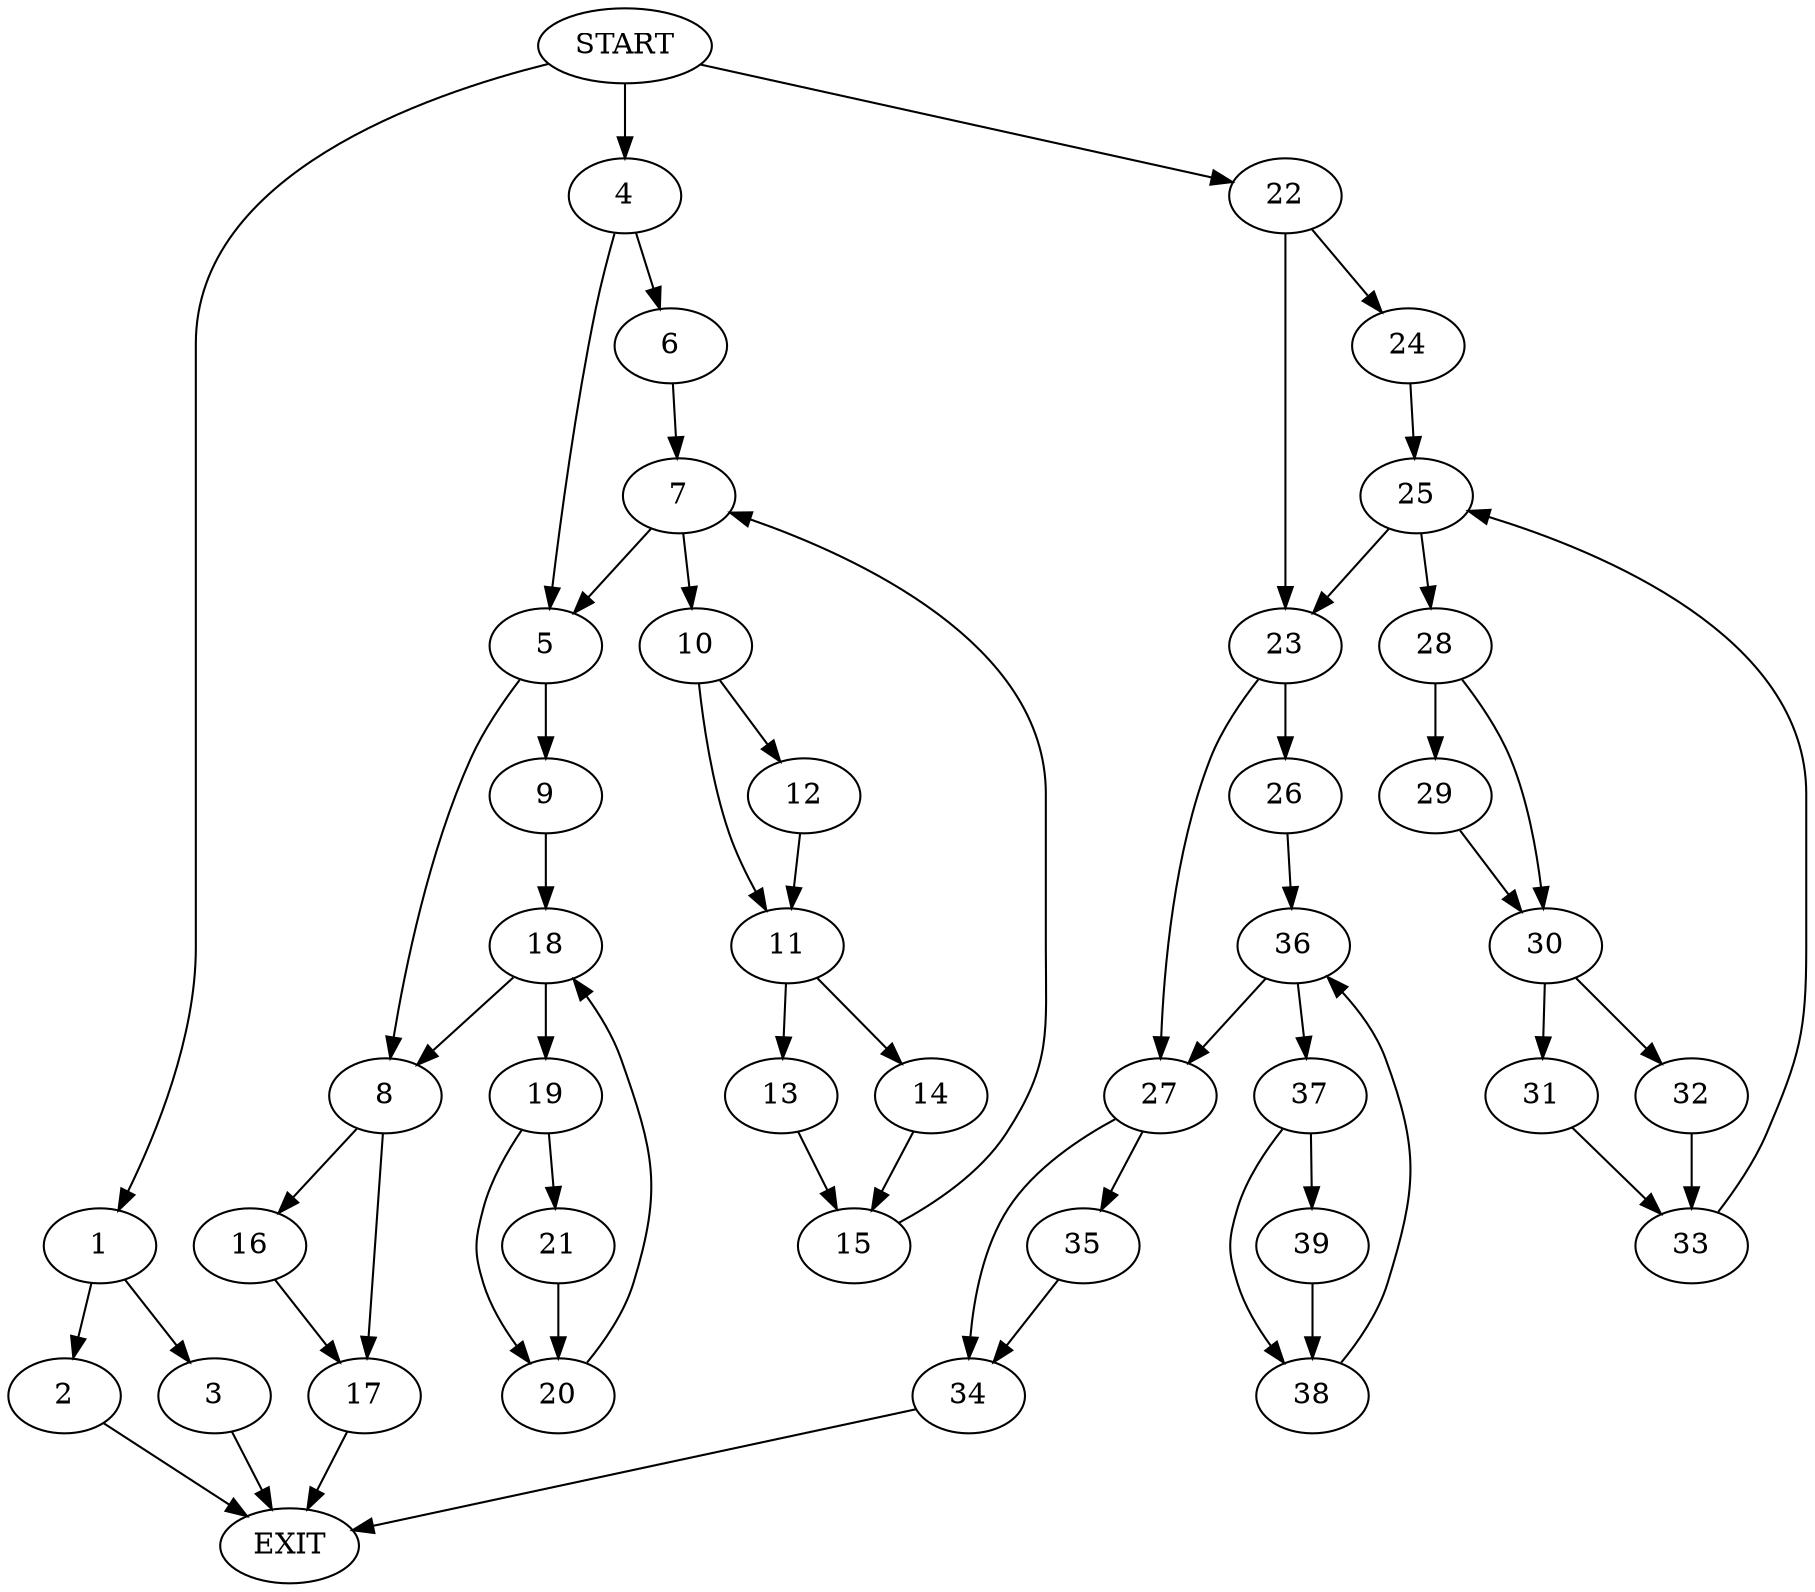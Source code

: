 digraph {
0 [label="START"]
40 [label="EXIT"]
0 -> 1
1 -> 2
1 -> 3
3 -> 40
2 -> 40
0 -> 4
4 -> 5
4 -> 6
6 -> 7
5 -> 8
5 -> 9
7 -> 5
7 -> 10
10 -> 11
10 -> 12
11 -> 13
11 -> 14
12 -> 11
14 -> 15
13 -> 15
15 -> 7
8 -> 16
8 -> 17
9 -> 18
18 -> 8
18 -> 19
19 -> 20
19 -> 21
20 -> 18
21 -> 20
17 -> 40
16 -> 17
0 -> 22
22 -> 23
22 -> 24
24 -> 25
23 -> 26
23 -> 27
25 -> 23
25 -> 28
28 -> 29
28 -> 30
29 -> 30
30 -> 31
30 -> 32
32 -> 33
31 -> 33
33 -> 25
27 -> 34
27 -> 35
26 -> 36
36 -> 27
36 -> 37
37 -> 38
37 -> 39
39 -> 38
38 -> 36
35 -> 34
34 -> 40
}
